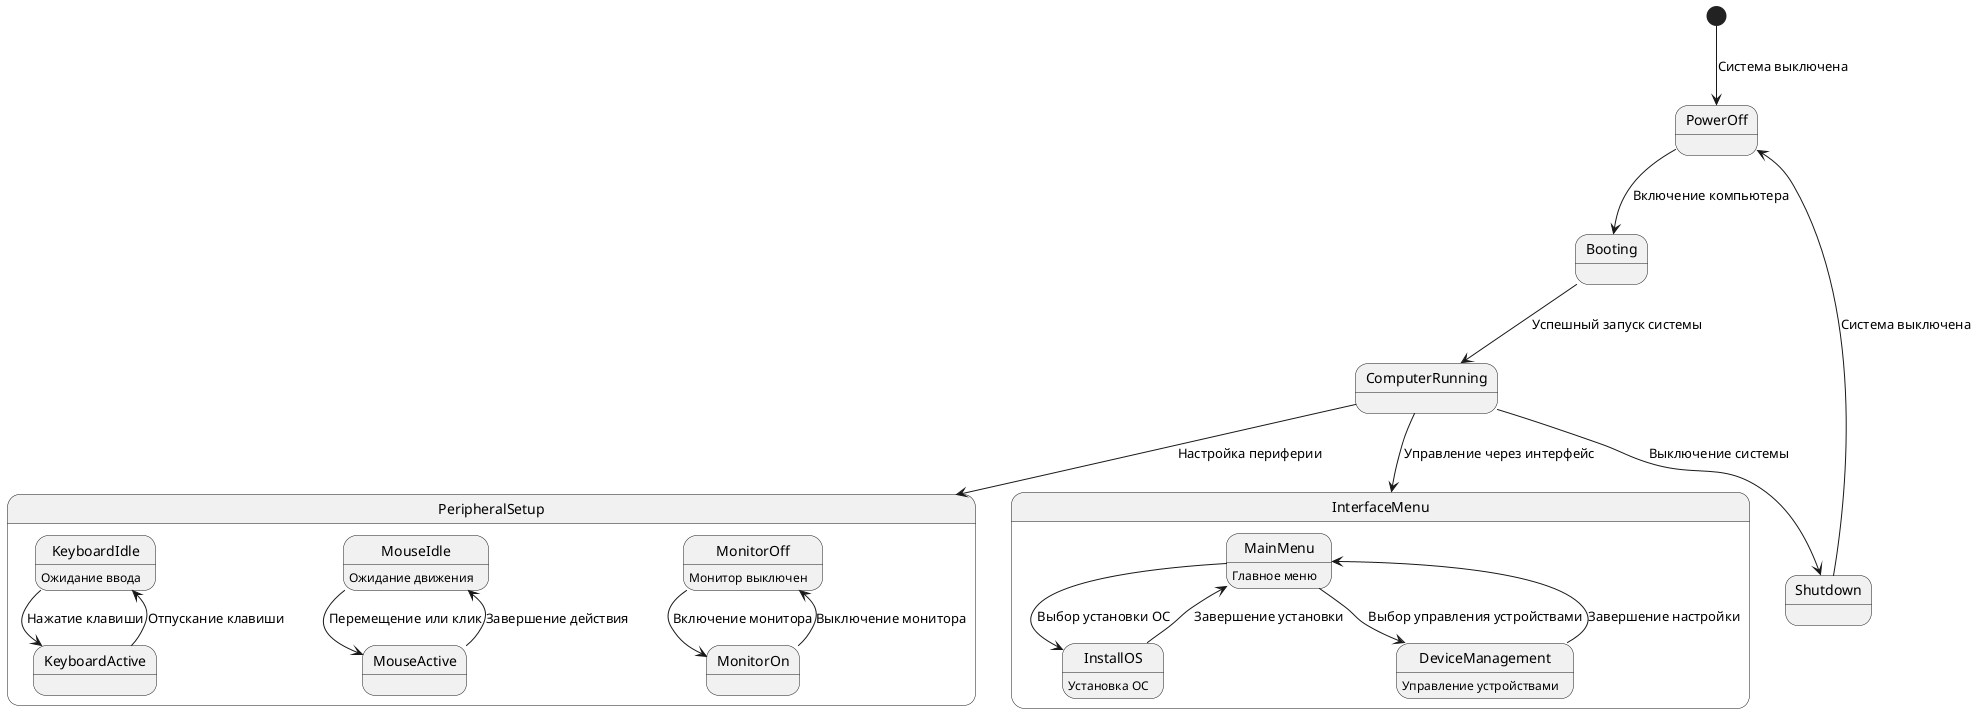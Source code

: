 @startuml computer_simulator_state_diagram

[*] --> PowerOff : Система выключена

PowerOff --> Booting : Включение компьютера

Booting --> ComputerRunning : Успешный запуск системы

ComputerRunning --> PeripheralSetup : Настройка периферии
ComputerRunning --> InterfaceMenu : Управление через интерфейс
ComputerRunning --> Shutdown : Выключение системы

state PeripheralSetup {
    state KeyboardIdle : Ожидание ввода
    state MouseIdle : Ожидание движения
    state MonitorOff : Монитор выключен

    KeyboardIdle --> KeyboardActive : Нажатие клавиши
    KeyboardActive --> KeyboardIdle : Отпускание клавиши
    MouseIdle --> MouseActive : Перемещение или клик
    MouseActive --> MouseIdle : Завершение действия
    MonitorOff --> MonitorOn : Включение монитора
    MonitorOn --> MonitorOff : Выключение монитора
}

state InterfaceMenu {
    state MainMenu : Главное меню
    state InstallOS : Установка ОС
    state DeviceManagement : Управление устройствами

    MainMenu --> InstallOS : Выбор установки ОС
    MainMenu --> DeviceManagement : Выбор управления устройствами
    InstallOS --> MainMenu : Завершение установки
    DeviceManagement --> MainMenu : Завершение настройки
}

Shutdown --> PowerOff : Система выключена

@enduml
